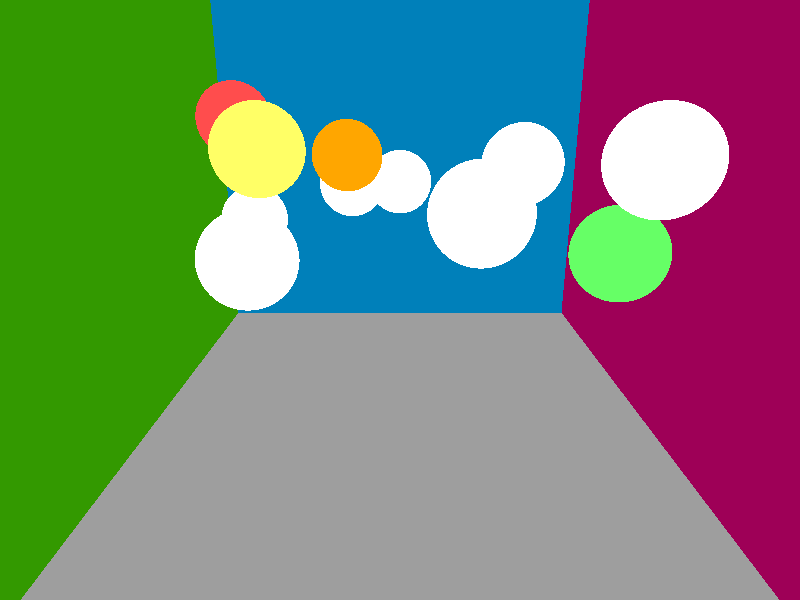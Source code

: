 camera {
  location  <0, 10, 30>
  up        <0,  1,  0>
  right     <1.33333, 0,  0>
  look_at   <0, 0, 0>
}


light_source {<0, 20, 30> color rgb <1.5, 1.5, 1.5>}

// lense 1
sphere { <-9, 8, 9>, 2
  pigment { color rgbf <1.0, 1.0, 1.0, 0.95> }
  finish { ambient 0.02 diffuse 0.4 specular 10.0 roughness 0.03 refraction 1.0 ior 1.05 }
}

// lense 2
sphere { <-6, 7, 0>, 2
  pigment { color rgbf <1.0, 1.0, 1.0, 0.95>}
  finish { ambient 0.02 diffuse 0.4 specular 10.0 roughness 0.03 refraction 1.0 ior 1.10 }
}

// lense 3
sphere { <-3, 6, 8>, 2
  pigment { color rgbf <1.0, 1.0, 1.0, 0.95>}
  finish { ambient 0.02 diffuse 0.4 specular 10.0 roughness 0.03 refraction 1.0 ior 1.15 }
}

// lense 4
sphere { <3, 5, -8>, 2
  pigment { color rgbf <1.0, 1.0, 1.0, 0.95> }
  finish { ambient 0.02 diffuse 0.4 specular 10.0 roughness 0.03 refraction 1.0 ior 1.20 }
}

// lense 5
sphere { <6, 4, 7>, 2
  pigment { color rgbf <1.0, 1.0, 1.0, 0.95>}
  finish { ambient 0.02 diffuse 0.4 specular 10.0 roughness 0.03 refraction 1.0 ior 1.25 }
}

// lense 6
sphere { <9, 3, -7>, 2
  pigment { color rgbf <1.0, 1.0, 1.0, 0.95>}
  finish { ambient 0.02 diffuse 0.4 specular 10.0 roughness 0.03 refraction 1.0 ior 1.30 }
}



// Mirror
sphere { <0, 5, -9>, 2
  pigment { color rgb <1.0, 1.0, 1.0> }
  finish {roughness 0.02 ior 1.6 reflection 1.0}
}


// Green
sphere { <-9, 4, 6>, 2
  pigment { color rgb <0.4, 1.0, 0.4> }
  finish {ambient 0.2 diffuse 0.6 specular 0.7 roughness 0.02 ior 1.6 reflection 0.6}
}

// Blue
sphere { <-6, 5, -6>, 2
  pigment { color rgb <0.4, 0.6, 1.0> }
  finish {ambient 0.2 diffuse 0.6 specular 0.7 roughness 0.02 ior 1.6 reflection 0.6}
}

// Purple
sphere { <-8, 6, -8>, 2
  pigment { color rgb <0.8, 0.4, 1.0> }
  finish {ambient 0.2 diffuse 0.6 specular 0.7 roughness 0.02 ior 1.6 reflection 0.6}
}

// Orange
sphere { <3, 7, -5>, 2
  pigment { color rgb <1.0, 0.65, 0.0> }
  finish {ambient 0.2 diffuse 0.6 specular 0.7 roughness 0.02 ior 1.6 reflection 0.6}
}

// Yellow
sphere { <6, 8, 4>, 2
  pigment { color rgb <1.0, 1.0, 0.4> }
  finish {ambient 0.2 diffuse 0.6 specular 0.7 roughness 0.02 ior 1.6 reflection 0.6}
}

// Red
sphere { <9, 9, -4>, 2
  pigment { color rgb <1.0, 0.3, 0.3> }
  finish {ambient 0.2 diffuse 0.6 specular 0.7 roughness 0.02 ior 1.6 reflection 0.6}
}

// Floor
plane {<0, 1, 0>, -5
  pigment { color rgb <0.62, 0.62, 0.62> }
  finish { ambient 0.4 diffuse 0.8 }
}

// Walls
plane {<-1, 0, 0>, -12
  pigment { color rgb <0.20, 0.60, 0.00> }
  finish { ambient 0.4 diffuse 0.8 }
}

plane {<1, 0, 0>, -12
  pigment { color rgb <0.62, 0.0, 0.34> }
  finish { ambient 0.4 diffuse 0.8 }
}

plane {<0, 0, 1>, -12
  pigment { color rgb <0.00, 0.50, 0.73> }
  finish { ambient 0.4 diffuse 0.8 }
}

